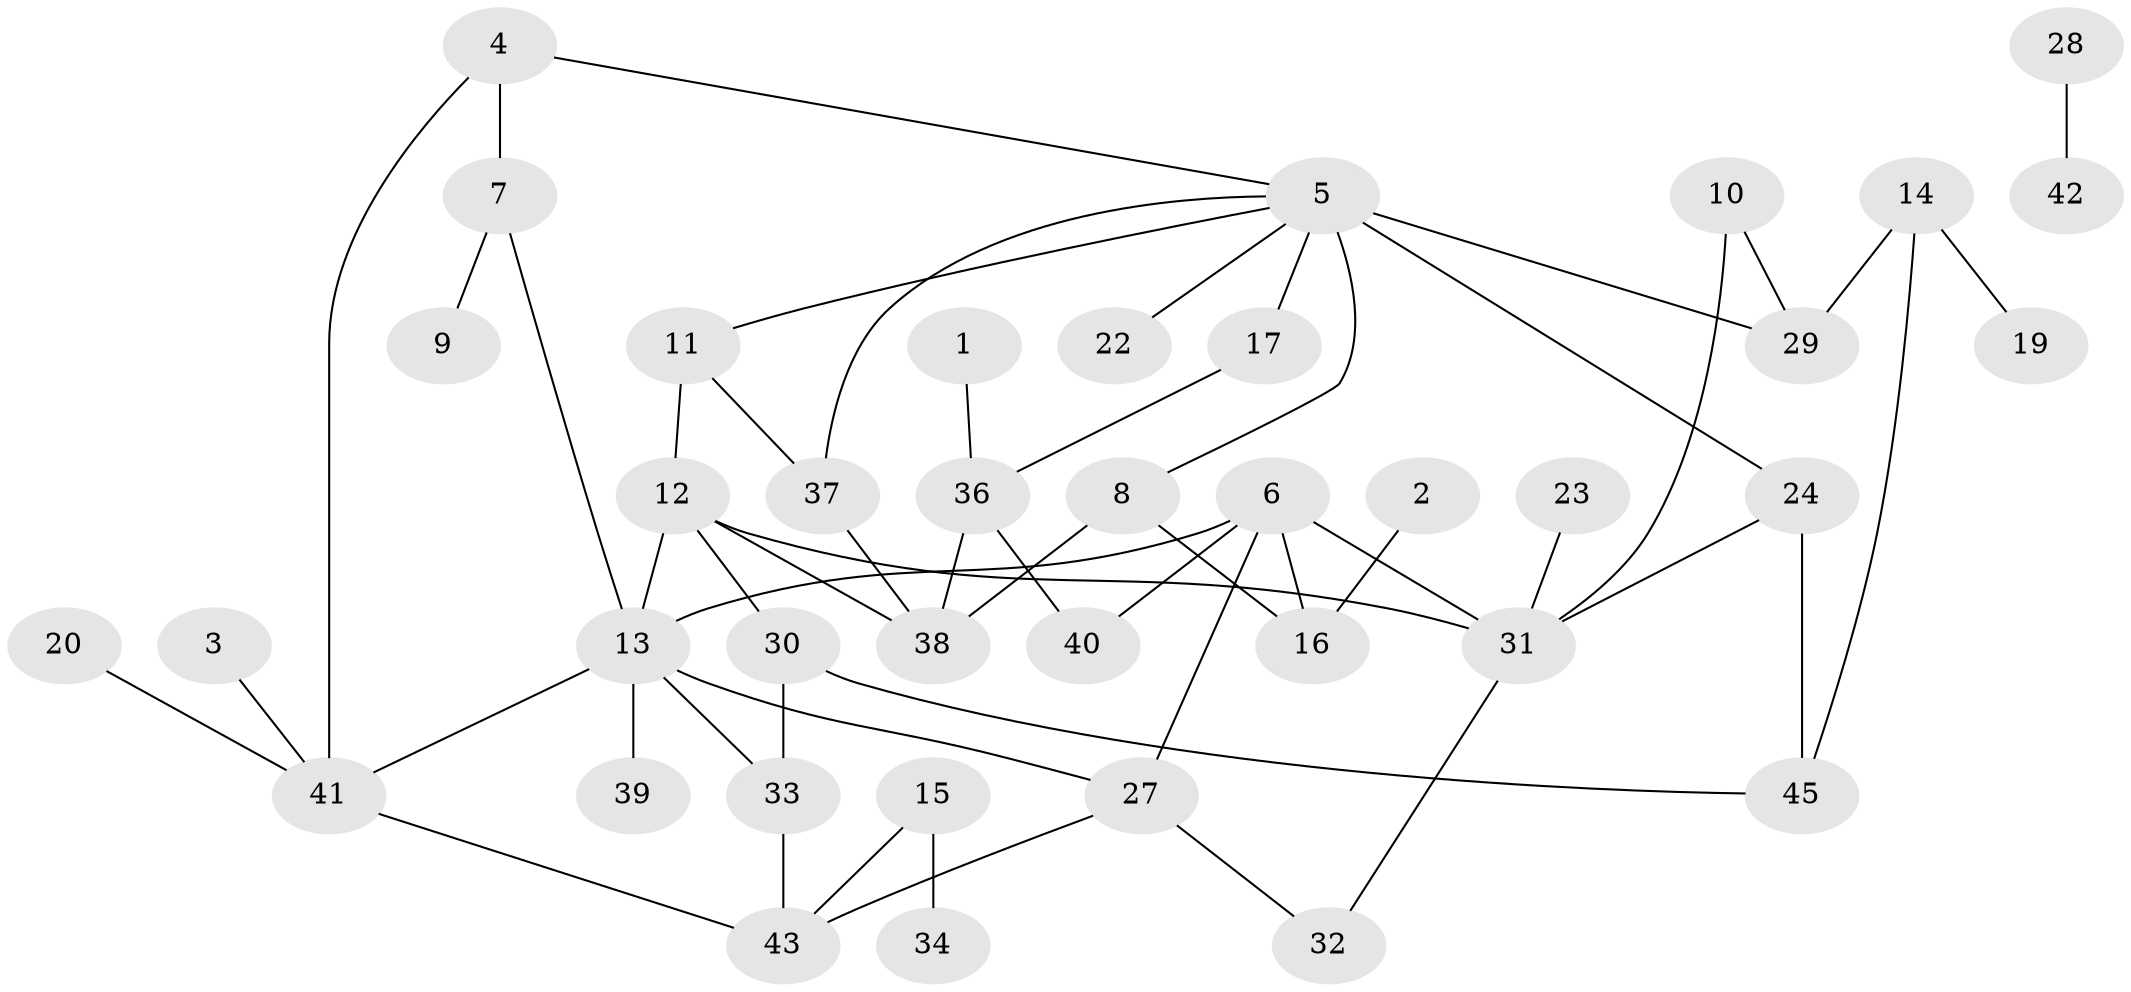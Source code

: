// original degree distribution, {1: 0.2857142857142857, 4: 0.1111111111111111, 3: 0.25396825396825395, 7: 0.031746031746031744, 5: 0.031746031746031744, 2: 0.1746031746031746, 6: 0.031746031746031744, 0: 0.07936507936507936}
// Generated by graph-tools (version 1.1) at 2025/35/03/04/25 23:35:51]
// undirected, 39 vertices, 55 edges
graph export_dot {
  node [color=gray90,style=filled];
  1;
  2;
  3;
  4;
  5;
  6;
  7;
  8;
  9;
  10;
  11;
  12;
  13;
  14;
  15;
  16;
  17;
  19;
  20;
  22;
  23;
  24;
  27;
  28;
  29;
  30;
  31;
  32;
  33;
  34;
  36;
  37;
  38;
  39;
  40;
  41;
  42;
  43;
  45;
  1 -- 36 [weight=1.0];
  2 -- 16 [weight=1.0];
  3 -- 41 [weight=1.0];
  4 -- 5 [weight=1.0];
  4 -- 7 [weight=1.0];
  4 -- 41 [weight=1.0];
  5 -- 8 [weight=1.0];
  5 -- 11 [weight=1.0];
  5 -- 17 [weight=1.0];
  5 -- 22 [weight=1.0];
  5 -- 24 [weight=2.0];
  5 -- 29 [weight=2.0];
  5 -- 37 [weight=1.0];
  6 -- 13 [weight=1.0];
  6 -- 16 [weight=1.0];
  6 -- 27 [weight=1.0];
  6 -- 31 [weight=1.0];
  6 -- 40 [weight=1.0];
  7 -- 9 [weight=1.0];
  7 -- 13 [weight=1.0];
  8 -- 16 [weight=1.0];
  8 -- 38 [weight=1.0];
  10 -- 29 [weight=1.0];
  10 -- 31 [weight=1.0];
  11 -- 12 [weight=2.0];
  11 -- 37 [weight=1.0];
  12 -- 13 [weight=1.0];
  12 -- 30 [weight=1.0];
  12 -- 31 [weight=1.0];
  12 -- 38 [weight=1.0];
  13 -- 27 [weight=1.0];
  13 -- 33 [weight=1.0];
  13 -- 39 [weight=1.0];
  13 -- 41 [weight=1.0];
  14 -- 19 [weight=1.0];
  14 -- 29 [weight=1.0];
  14 -- 45 [weight=1.0];
  15 -- 34 [weight=1.0];
  15 -- 43 [weight=1.0];
  17 -- 36 [weight=1.0];
  20 -- 41 [weight=1.0];
  23 -- 31 [weight=1.0];
  24 -- 31 [weight=1.0];
  24 -- 45 [weight=1.0];
  27 -- 32 [weight=1.0];
  27 -- 43 [weight=1.0];
  28 -- 42 [weight=1.0];
  30 -- 33 [weight=1.0];
  30 -- 45 [weight=1.0];
  31 -- 32 [weight=1.0];
  33 -- 43 [weight=1.0];
  36 -- 38 [weight=1.0];
  36 -- 40 [weight=1.0];
  37 -- 38 [weight=1.0];
  41 -- 43 [weight=1.0];
}
